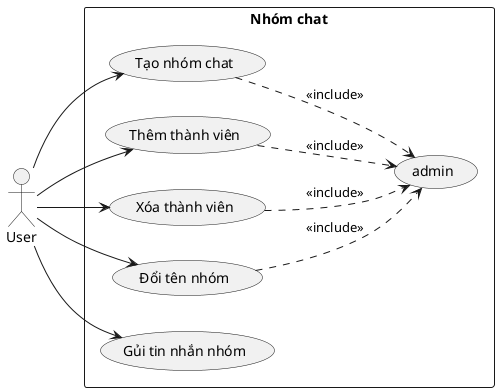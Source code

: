 @startuml
left to right direction
skinparam packageStyle rect
actor User
rectangle "Nhóm chat" {
  usecase "Tạo nhóm chat" as U1
  usecase "Thêm thành viên" as U2
  usecase "Xóa thành viên" as U3
  usecase "Đổi tên nhóm" as U4
  usecase "admin" as admin
  usecase "Gủi tin nhắn nhóm" as Send
  User --> Send
  User --> U1 
  User --> U2 
  User --> U3 
  User --> U4 
  U1 ..> admin : <<include>>
  U2 ..> admin : <<include>>
  U3 ..> admin : <<include>>
  U4 ..> admin : <<include>>
}
@enduml

